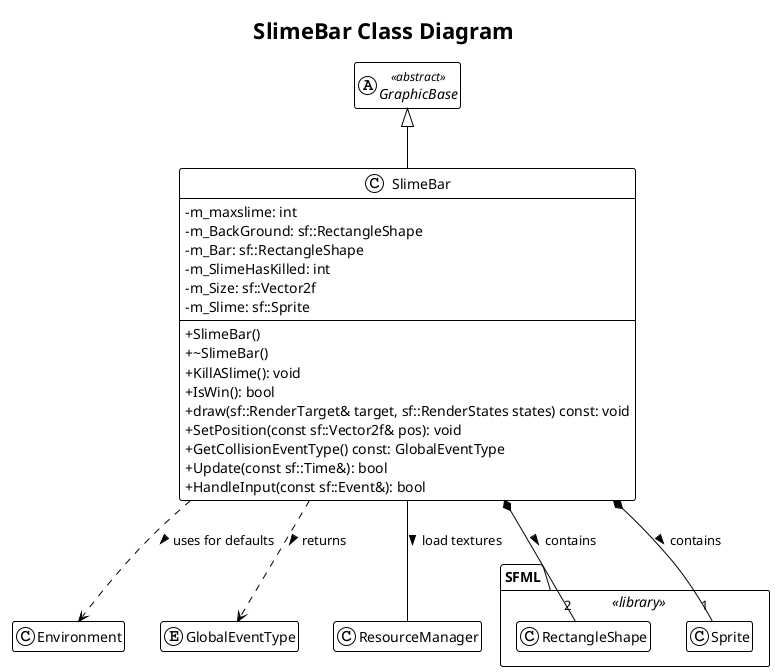@startuml
!theme plain
title SlimeBar Class Diagram

' Settings
skinparam classAttributeIconSize 0
hide empty members

' --- SFML Library ---
package SFML <<library>> {
}

' --- Application Classes ---
class Environment
enum GlobalEventType
abstract class GraphicBase <<abstract>>

class SlimeBar {
    - m_maxslime: int
    - m_BackGround: sf::RectangleShape
    - m_Bar: sf::RectangleShape
    - m_SlimeHasKilled: int
    - m_Size: sf::Vector2f
    - m_Slime: sf::Sprite
    --
    + SlimeBar()
    + ~SlimeBar()
    + KillASlime(): void
    + IsWin(): bool
    + draw(sf::RenderTarget& target, sf::RenderStates states) const: void
    + SetPosition(const sf::Vector2f& pos): void
    + GetCollisionEventType() const: GlobalEventType
    + Update(const sf::Time&): bool
    + HandleInput(const sf::Event&): bool
}

' --- RELATIONSHIPS ---

' ==> Inheritance
GraphicBase <|-- SlimeBar

' ==> Composition
SlimeBar *-- "2" SFML.RectangleShape : contains >
SlimeBar *-- "1" SFML.Sprite : contains >

' ==> Dependency
SlimeBar ..> Environment : uses for defaults >
SlimeBar ..> GlobalEventType : returns >
SlimeBar -- ResourceManager : load textures >

@enduml